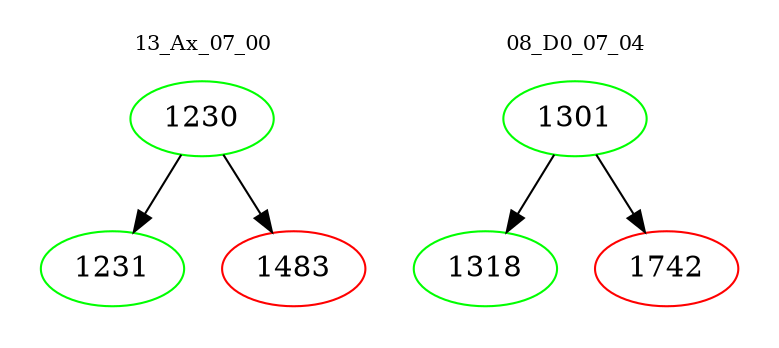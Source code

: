 digraph{
subgraph cluster_0 {
color = white
label = "13_Ax_07_00";
fontsize=10;
T0_1230 [label="1230", color="green"]
T0_1230 -> T0_1231 [color="black"]
T0_1231 [label="1231", color="green"]
T0_1230 -> T0_1483 [color="black"]
T0_1483 [label="1483", color="red"]
}
subgraph cluster_1 {
color = white
label = "08_D0_07_04";
fontsize=10;
T1_1301 [label="1301", color="green"]
T1_1301 -> T1_1318 [color="black"]
T1_1318 [label="1318", color="green"]
T1_1301 -> T1_1742 [color="black"]
T1_1742 [label="1742", color="red"]
}
}
